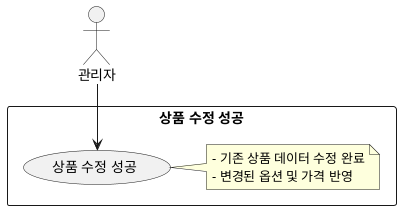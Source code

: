 @startuml
actor "관리자" as Admin

rectangle "상품 수정 성공" {
  usecase "상품 수정 성공" as UC2_2_success
  note right
  - 기존 상품 데이터 수정 완료
  - 변경된 옵션 및 가격 반영
  end note
}

Admin --> UC2_2_success
@enduml
